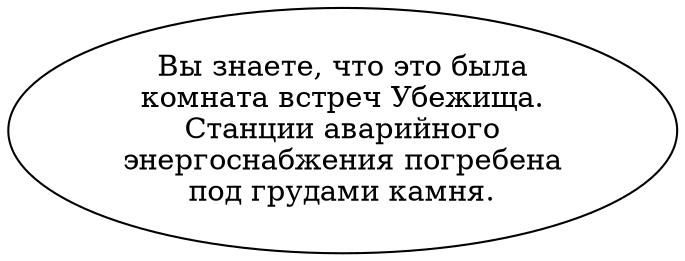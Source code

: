 digraph meeting {
  "start" [style=filled       fillcolor="#FFFFFF"       color="#000000"]
  "start" [label="Вы знаете, что это была\nкомната встреч Убежища.\nСтанции аварийного\nэнергоснабжения погребена\nпод грудами камня."]
}